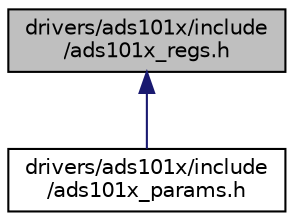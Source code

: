 digraph "drivers/ads101x/include/ads101x_regs.h"
{
 // LATEX_PDF_SIZE
  edge [fontname="Helvetica",fontsize="10",labelfontname="Helvetica",labelfontsize="10"];
  node [fontname="Helvetica",fontsize="10",shape=record];
  Node1 [label="drivers/ads101x/include\l/ads101x_regs.h",height=0.2,width=0.4,color="black", fillcolor="grey75", style="filled", fontcolor="black",tooltip="Register definition for ADS101x/111x devices."];
  Node1 -> Node2 [dir="back",color="midnightblue",fontsize="10",style="solid",fontname="Helvetica"];
  Node2 [label="drivers/ads101x/include\l/ads101x_params.h",height=0.2,width=0.4,color="black", fillcolor="white", style="filled",URL="$ads101x__params_8h.html",tooltip="Default configuration for ADS101x/111x devices."];
}
